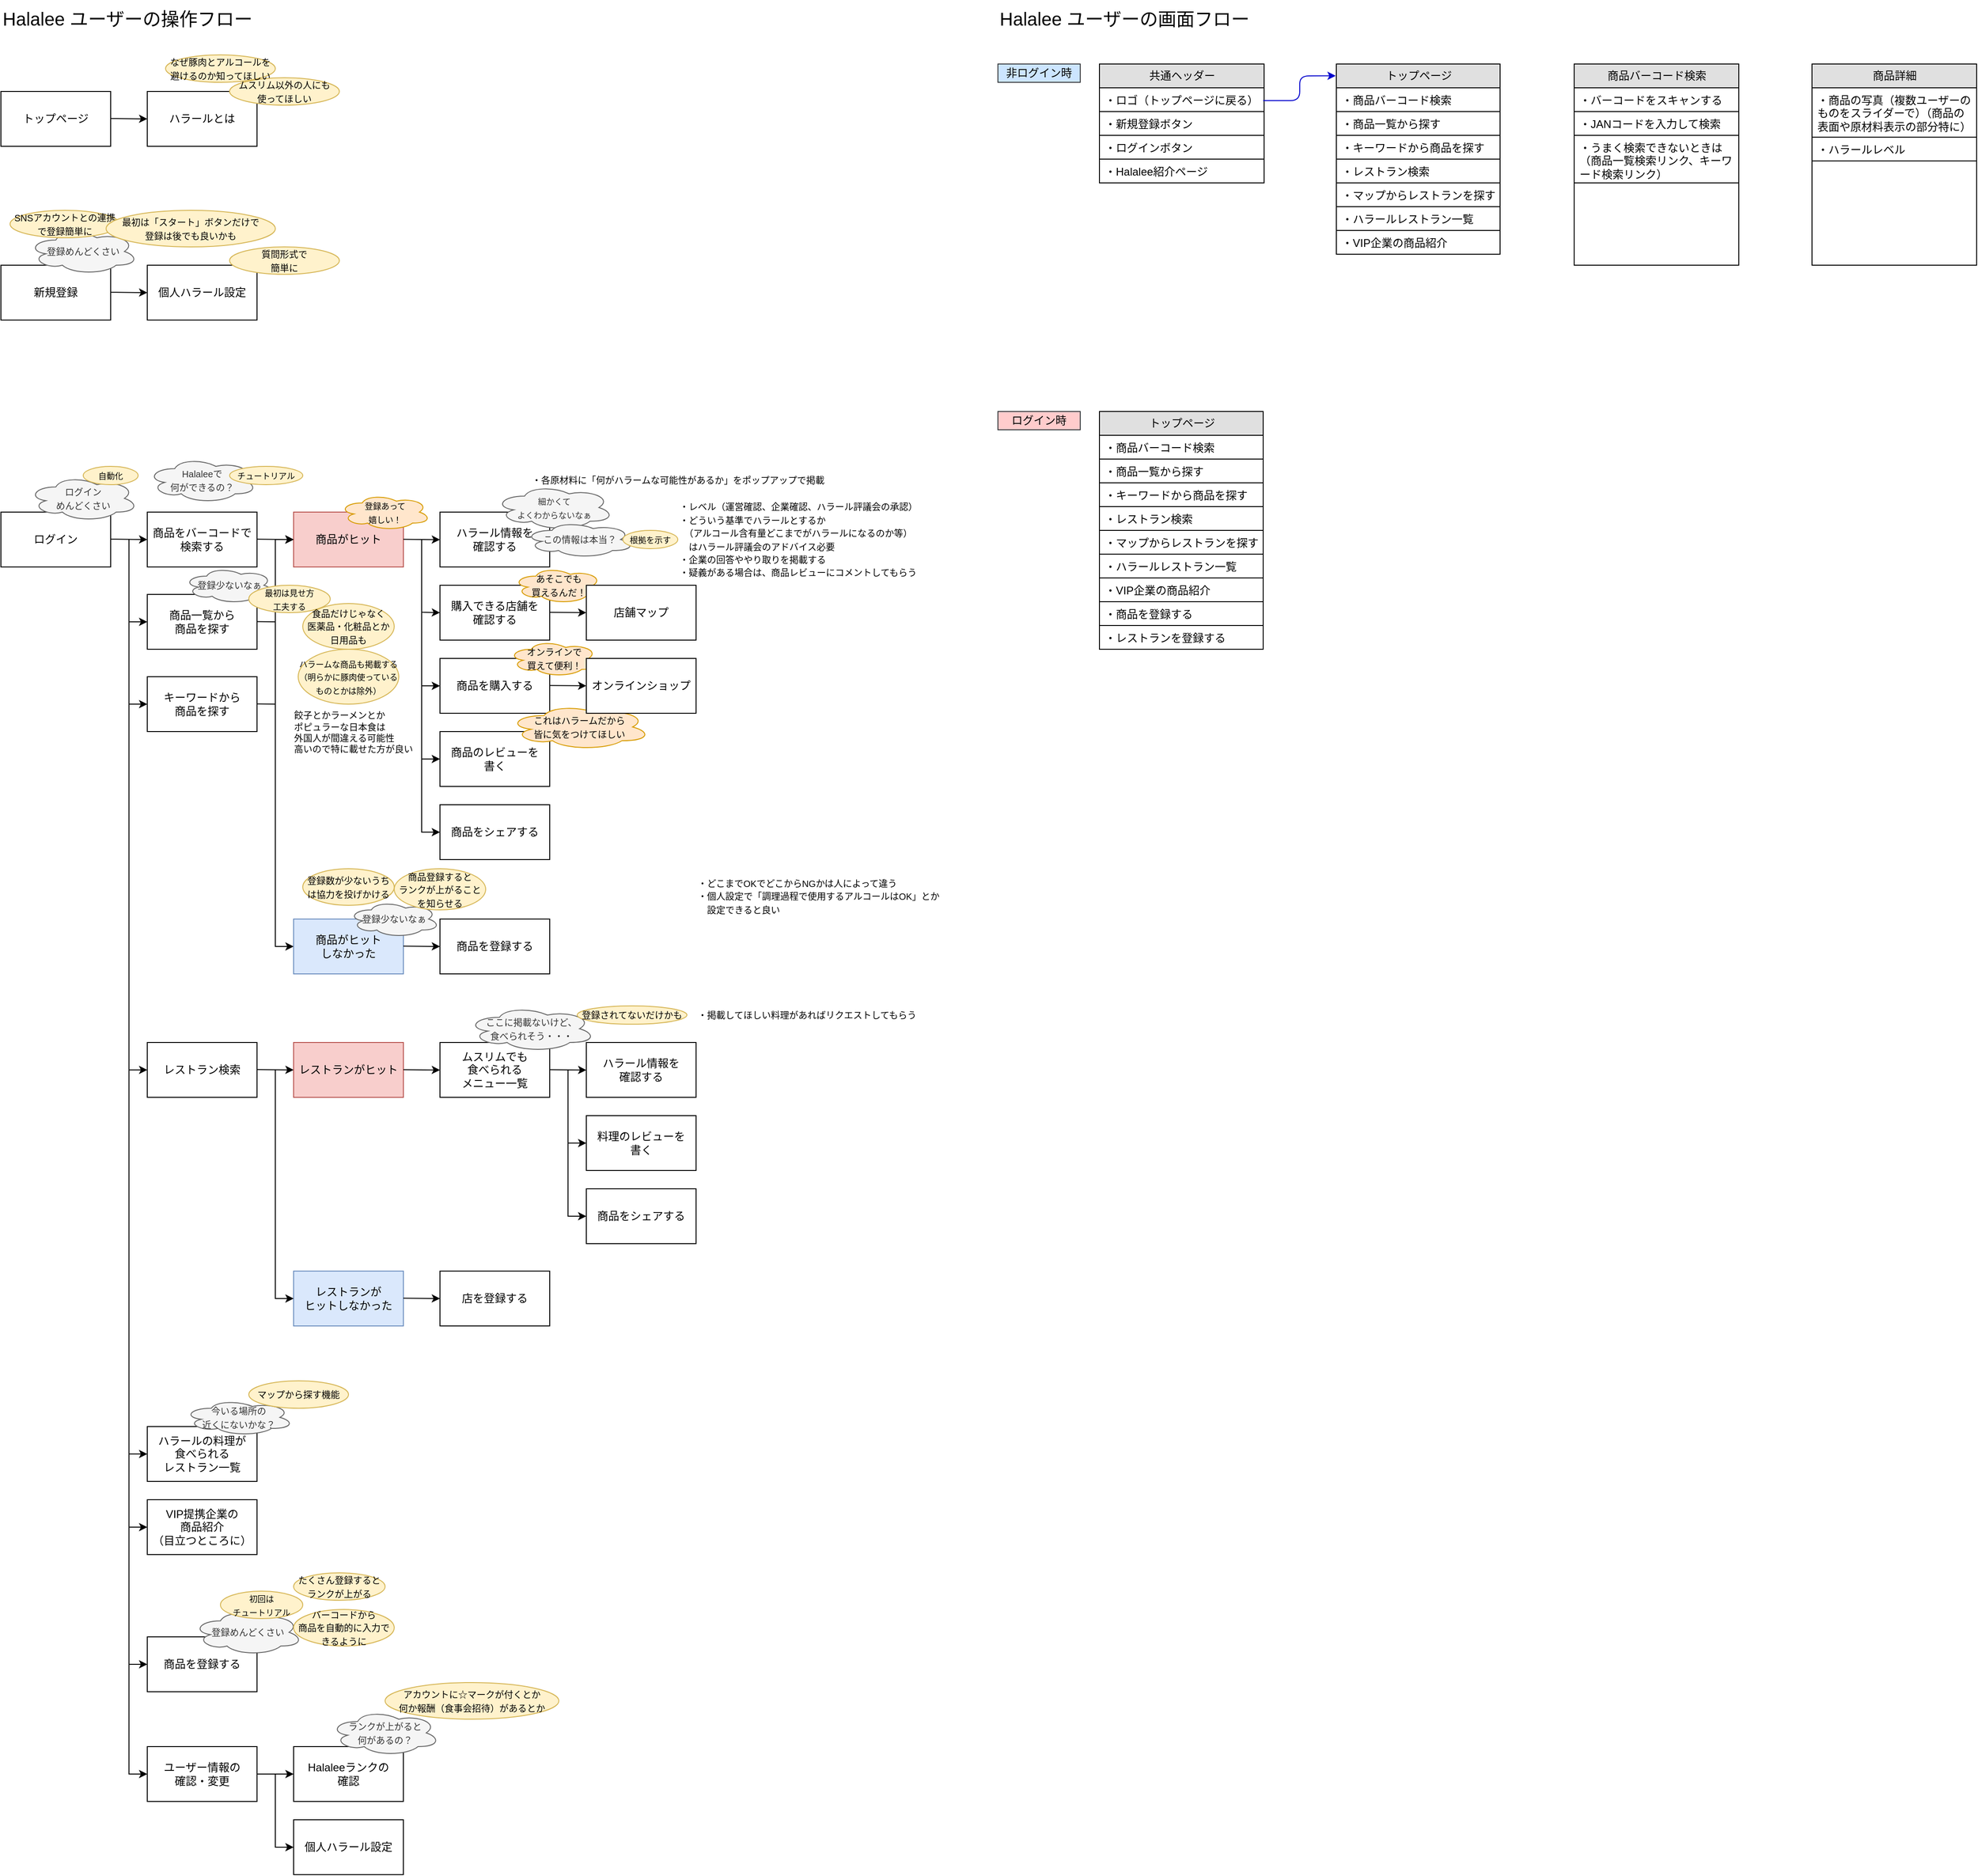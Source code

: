 <mxfile version="21.3.7" type="github">
  <diagram name="Page-1" id="b520641d-4fe3-3701-9064-5fc419738815">
    <mxGraphModel dx="1299" dy="1073" grid="1" gridSize="10" guides="1" tooltips="1" connect="1" arrows="1" fold="1" page="1" pageScale="1" pageWidth="1100" pageHeight="850" background="none" math="0" shadow="0">
      <root>
        <mxCell id="0" />
        <mxCell id="1" parent="0" />
        <mxCell id="21ea969265ad0168-6" value="共通ヘッダー" style="swimlane;html=1;fontStyle=0;childLayout=stackLayout;horizontal=1;startSize=26;fillColor=#e0e0e0;horizontalStack=0;resizeParent=1;resizeLast=0;collapsible=1;marginBottom=0;swimlaneFillColor=#ffffff;align=center;rounded=0;shadow=0;comic=0;labelBackgroundColor=none;strokeWidth=1;fontFamily=Verdana;fontSize=12" parent="1" vertex="1">
          <mxGeometry x="1221" y="100" width="180" height="130" as="geometry" />
        </mxCell>
        <mxCell id="21ea969265ad0168-7" value="・ロゴ（トップページに戻る）" style="text;html=1;strokeColor=default;fillColor=none;spacingLeft=4;spacingRight=4;whiteSpace=wrap;overflow=hidden;rotatable=0;points=[[0,0.5],[1,0.5]];portConstraint=eastwest;" parent="21ea969265ad0168-6" vertex="1">
          <mxGeometry y="26" width="180" height="26" as="geometry" />
        </mxCell>
        <mxCell id="21ea969265ad0168-8" value="・新規登録ボタン" style="text;html=1;strokeColor=default;fillColor=none;spacingLeft=4;spacingRight=4;whiteSpace=wrap;overflow=hidden;rotatable=0;points=[[0,0.5],[1,0.5]];portConstraint=eastwest;" parent="21ea969265ad0168-6" vertex="1">
          <mxGeometry y="52" width="180" height="26" as="geometry" />
        </mxCell>
        <mxCell id="21ea969265ad0168-9" value="・ログインボタン" style="text;html=1;strokeColor=default;fillColor=none;spacingLeft=4;spacingRight=4;whiteSpace=wrap;overflow=hidden;rotatable=0;points=[[0,0.5],[1,0.5]];portConstraint=eastwest;" parent="21ea969265ad0168-6" vertex="1">
          <mxGeometry y="78" width="180" height="26" as="geometry" />
        </mxCell>
        <mxCell id="Sq5QjKL8NN3xl3Emw0vE-142" value="・Halalee紹介ページ" style="text;html=1;strokeColor=default;fillColor=none;spacingLeft=4;spacingRight=4;whiteSpace=wrap;overflow=hidden;rotatable=0;points=[[0,0.5],[1,0.5]];portConstraint=eastwest;" parent="21ea969265ad0168-6" vertex="1">
          <mxGeometry y="104" width="180" height="26" as="geometry" />
        </mxCell>
        <mxCell id="Sq5QjKL8NN3xl3Emw0vE-1" value="トップページ" style="swimlane;html=1;fontStyle=0;childLayout=stackLayout;horizontal=1;startSize=26;fillColor=#e0e0e0;horizontalStack=0;resizeParent=1;resizeLast=0;collapsible=1;marginBottom=0;swimlaneFillColor=#ffffff;align=center;rounded=0;shadow=0;comic=0;labelBackgroundColor=none;strokeWidth=1;fontFamily=Verdana;fontSize=12;swimlaneLine=1;glass=0;" parent="1" vertex="1">
          <mxGeometry x="1480" y="100" width="179" height="208" as="geometry">
            <mxRectangle x="131" y="1840" width="110" height="30" as="alternateBounds" />
          </mxGeometry>
        </mxCell>
        <mxCell id="Sq5QjKL8NN3xl3Emw0vE-2" value="・商品バーコード検索" style="text;html=1;strokeColor=default;fillColor=none;spacingLeft=4;spacingRight=4;whiteSpace=wrap;overflow=hidden;rotatable=0;points=[[0,0.5],[1,0.5]];portConstraint=eastwest;shadow=0;rounded=0;glass=0;" parent="Sq5QjKL8NN3xl3Emw0vE-1" vertex="1">
          <mxGeometry y="26" width="179" height="26" as="geometry" />
        </mxCell>
        <mxCell id="Sq5QjKL8NN3xl3Emw0vE-3" value="・商品一覧から探す" style="text;html=1;strokeColor=default;fillColor=none;spacingLeft=4;spacingRight=4;whiteSpace=wrap;overflow=hidden;rotatable=0;points=[[0,0.5],[1,0.5]];portConstraint=eastwest;" parent="Sq5QjKL8NN3xl3Emw0vE-1" vertex="1">
          <mxGeometry y="52" width="179" height="26" as="geometry" />
        </mxCell>
        <mxCell id="Sq5QjKL8NN3xl3Emw0vE-4" value="&lt;font style=&quot;font-size: 12px;&quot;&gt;・キーワードから商品を探す&lt;/font&gt;" style="text;html=1;strokeColor=default;fillColor=none;spacingLeft=4;spacingRight=4;whiteSpace=wrap;overflow=hidden;rotatable=0;points=[[0,0.5],[1,0.5]];portConstraint=eastwest;" parent="Sq5QjKL8NN3xl3Emw0vE-1" vertex="1">
          <mxGeometry y="78" width="179" height="26" as="geometry" />
        </mxCell>
        <mxCell id="Sq5QjKL8NN3xl3Emw0vE-125" value="・レストラン検索" style="text;html=1;strokeColor=default;fillColor=none;spacingLeft=4;spacingRight=4;whiteSpace=wrap;overflow=hidden;rotatable=0;points=[[0,0.5],[1,0.5]];portConstraint=eastwest;" parent="Sq5QjKL8NN3xl3Emw0vE-1" vertex="1">
          <mxGeometry y="104" width="179" height="26" as="geometry" />
        </mxCell>
        <mxCell id="Sq5QjKL8NN3xl3Emw0vE-126" value="&lt;font style=&quot;font-size: 12px;&quot;&gt;・マップからレストランを探す&lt;/font&gt;" style="text;html=1;strokeColor=default;fillColor=none;spacingLeft=4;spacingRight=4;whiteSpace=wrap;overflow=hidden;rotatable=0;points=[[0,0.5],[1,0.5]];portConstraint=eastwest;" parent="Sq5QjKL8NN3xl3Emw0vE-1" vertex="1">
          <mxGeometry y="130" width="179" height="26" as="geometry" />
        </mxCell>
        <mxCell id="Sq5QjKL8NN3xl3Emw0vE-128" value="&lt;font style=&quot;font-size: 12px;&quot;&gt;・ハラールレストラン一覧&lt;/font&gt;" style="text;html=1;strokeColor=default;fillColor=none;spacingLeft=4;spacingRight=4;whiteSpace=wrap;overflow=hidden;rotatable=0;points=[[0,0.5],[1,0.5]];portConstraint=eastwest;" parent="Sq5QjKL8NN3xl3Emw0vE-1" vertex="1">
          <mxGeometry y="156" width="179" height="26" as="geometry" />
        </mxCell>
        <mxCell id="Sq5QjKL8NN3xl3Emw0vE-129" value="&lt;font style=&quot;font-size: 12px;&quot;&gt;・VIP企業の商品紹介&lt;/font&gt;" style="text;html=1;strokeColor=default;fillColor=none;spacingLeft=4;spacingRight=4;whiteSpace=wrap;overflow=hidden;rotatable=0;points=[[0,0.5],[1,0.5]];portConstraint=eastwest;" parent="Sq5QjKL8NN3xl3Emw0vE-1" vertex="1">
          <mxGeometry y="182" width="179" height="26" as="geometry" />
        </mxCell>
        <mxCell id="Sq5QjKL8NN3xl3Emw0vE-6" value="&lt;font style=&quot;font-size: 20px;&quot;&gt;Halalee ユーザーの操作フロー&lt;/font&gt;" style="text;html=1;align=left;verticalAlign=middle;resizable=0;points=[];autosize=1;strokeColor=none;fillColor=none;" parent="1" vertex="1">
          <mxGeometry x="20" y="30" width="300" height="40" as="geometry" />
        </mxCell>
        <mxCell id="Sq5QjKL8NN3xl3Emw0vE-7" value="新規登録" style="whiteSpace=wrap;html=1;" parent="1" vertex="1">
          <mxGeometry x="20" y="320" width="120" height="60" as="geometry" />
        </mxCell>
        <mxCell id="Sq5QjKL8NN3xl3Emw0vE-9" value="ログイン" style="whiteSpace=wrap;html=1;" parent="1" vertex="1">
          <mxGeometry x="20" y="590" width="120" height="60" as="geometry" />
        </mxCell>
        <mxCell id="Sq5QjKL8NN3xl3Emw0vE-13" value="" style="edgeStyle=none;orthogonalLoop=1;jettySize=auto;html=1;rounded=0;" parent="1" edge="1">
          <mxGeometry width="100" relative="1" as="geometry">
            <mxPoint x="140" y="619.62" as="sourcePoint" />
            <mxPoint x="180" y="620" as="targetPoint" />
            <Array as="points" />
          </mxGeometry>
        </mxCell>
        <mxCell id="Sq5QjKL8NN3xl3Emw0vE-14" value="商品をバーコードで検索する" style="whiteSpace=wrap;html=1;" parent="1" vertex="1">
          <mxGeometry x="180" y="590" width="120" height="60" as="geometry" />
        </mxCell>
        <mxCell id="Sq5QjKL8NN3xl3Emw0vE-15" value="" style="edgeStyle=none;orthogonalLoop=1;jettySize=auto;html=1;rounded=0;" parent="1" edge="1">
          <mxGeometry width="100" relative="1" as="geometry">
            <mxPoint x="300" y="619.62" as="sourcePoint" />
            <mxPoint x="340" y="620" as="targetPoint" />
            <Array as="points" />
          </mxGeometry>
        </mxCell>
        <mxCell id="Sq5QjKL8NN3xl3Emw0vE-16" value="&lt;font style=&quot;font-size: 12px;&quot;&gt;ハラール情報を&lt;br&gt;確認する&lt;/font&gt;" style="whiteSpace=wrap;html=1;" parent="1" vertex="1">
          <mxGeometry x="500" y="590" width="120" height="60" as="geometry" />
        </mxCell>
        <mxCell id="Sq5QjKL8NN3xl3Emw0vE-17" value="" style="edgeStyle=none;orthogonalLoop=1;jettySize=auto;html=1;rounded=0;" parent="1" edge="1">
          <mxGeometry width="100" relative="1" as="geometry">
            <mxPoint x="480" y="620" as="sourcePoint" />
            <mxPoint x="500" y="780" as="targetPoint" />
            <Array as="points">
              <mxPoint x="480" y="780" />
            </Array>
          </mxGeometry>
        </mxCell>
        <mxCell id="Sq5QjKL8NN3xl3Emw0vE-22" value="" style="edgeStyle=none;orthogonalLoop=1;jettySize=auto;html=1;rounded=0;entryX=0;entryY=0.5;entryDx=0;entryDy=0;" parent="1" target="Sq5QjKL8NN3xl3Emw0vE-23" edge="1">
          <mxGeometry width="100" relative="1" as="geometry">
            <mxPoint x="160" y="620" as="sourcePoint" />
            <mxPoint x="180" y="710" as="targetPoint" />
            <Array as="points">
              <mxPoint x="160" y="710" />
            </Array>
          </mxGeometry>
        </mxCell>
        <mxCell id="Sq5QjKL8NN3xl3Emw0vE-23" value="商品一覧から&lt;br&gt;商品を探す" style="whiteSpace=wrap;html=1;" parent="1" vertex="1">
          <mxGeometry x="180" y="680" width="120" height="60" as="geometry" />
        </mxCell>
        <mxCell id="Sq5QjKL8NN3xl3Emw0vE-24" value="商品を購入する" style="whiteSpace=wrap;html=1;" parent="1" vertex="1">
          <mxGeometry x="500" y="750" width="120" height="60" as="geometry" />
        </mxCell>
        <mxCell id="Sq5QjKL8NN3xl3Emw0vE-26" value="" style="edgeStyle=none;orthogonalLoop=1;jettySize=auto;html=1;rounded=0;entryX=0;entryY=0.5;entryDx=0;entryDy=0;" parent="1" target="Sq5QjKL8NN3xl3Emw0vE-27" edge="1">
          <mxGeometry width="100" relative="1" as="geometry">
            <mxPoint x="480" y="780" as="sourcePoint" />
            <mxPoint x="500" y="870" as="targetPoint" />
            <Array as="points">
              <mxPoint x="480" y="860" />
            </Array>
          </mxGeometry>
        </mxCell>
        <mxCell id="Sq5QjKL8NN3xl3Emw0vE-27" value="商品のレビューを&lt;br&gt;書く" style="whiteSpace=wrap;html=1;" parent="1" vertex="1">
          <mxGeometry x="500" y="830" width="120" height="60" as="geometry" />
        </mxCell>
        <mxCell id="Sq5QjKL8NN3xl3Emw0vE-28" value="" style="edgeStyle=none;orthogonalLoop=1;jettySize=auto;html=1;rounded=0;entryX=0;entryY=0.5;entryDx=0;entryDy=0;" parent="1" target="Sq5QjKL8NN3xl3Emw0vE-29" edge="1">
          <mxGeometry width="100" relative="1" as="geometry">
            <mxPoint x="160" y="700" as="sourcePoint" />
            <mxPoint x="180" y="800" as="targetPoint" />
            <Array as="points">
              <mxPoint x="160" y="1850" />
            </Array>
          </mxGeometry>
        </mxCell>
        <mxCell id="Sq5QjKL8NN3xl3Emw0vE-29" value="商品を登録する" style="whiteSpace=wrap;html=1;" parent="1" vertex="1">
          <mxGeometry x="180" y="1820" width="120" height="60" as="geometry" />
        </mxCell>
        <mxCell id="Sq5QjKL8NN3xl3Emw0vE-30" value="" style="edgeStyle=none;orthogonalLoop=1;jettySize=auto;html=1;rounded=0;entryX=0;entryY=0.5;entryDx=0;entryDy=0;" parent="1" edge="1">
          <mxGeometry width="100" relative="1" as="geometry">
            <mxPoint x="480" y="860" as="sourcePoint" />
            <mxPoint x="500" y="940" as="targetPoint" />
            <Array as="points">
              <mxPoint x="480" y="940" />
            </Array>
          </mxGeometry>
        </mxCell>
        <mxCell id="Sq5QjKL8NN3xl3Emw0vE-31" value="商品をシェアする" style="whiteSpace=wrap;html=1;" parent="1" vertex="1">
          <mxGeometry x="500" y="910" width="120" height="60" as="geometry" />
        </mxCell>
        <mxCell id="Sq5QjKL8NN3xl3Emw0vE-32" value="&lt;font style=&quot;font-size: 10px;&quot;&gt;登録めんどくさい&lt;/font&gt;" style="ellipse;shape=cloud;whiteSpace=wrap;html=1;fillColor=#f5f5f5;fontColor=#333333;strokeColor=#666666;" parent="1" vertex="1">
          <mxGeometry x="50" y="280" width="120" height="50" as="geometry" />
        </mxCell>
        <mxCell id="Sq5QjKL8NN3xl3Emw0vE-33" value="&lt;font style=&quot;font-size: 10px;&quot;&gt;Halaleeで&lt;br&gt;何ができるの？&lt;/font&gt;" style="ellipse;shape=cloud;whiteSpace=wrap;html=1;fillColor=#f5f5f5;fontColor=#333333;strokeColor=#666666;" parent="1" vertex="1">
          <mxGeometry x="180" y="530" width="120" height="50" as="geometry" />
        </mxCell>
        <mxCell id="Sq5QjKL8NN3xl3Emw0vE-34" value="&lt;font style=&quot;font-size: 9px;&quot;&gt;チュートリアル&lt;/font&gt;" style="ellipse;whiteSpace=wrap;html=1;fillColor=#fff2cc;strokeColor=#d6b656;" parent="1" vertex="1">
          <mxGeometry x="270" y="540" width="80" height="20" as="geometry" />
        </mxCell>
        <mxCell id="Sq5QjKL8NN3xl3Emw0vE-38" value="商品がヒット" style="whiteSpace=wrap;html=1;fillColor=#f8cecc;strokeColor=#b85450;" parent="1" vertex="1">
          <mxGeometry x="340" y="590" width="120" height="60" as="geometry" />
        </mxCell>
        <mxCell id="Sq5QjKL8NN3xl3Emw0vE-39" value="" style="edgeStyle=none;orthogonalLoop=1;jettySize=auto;html=1;rounded=0;" parent="1" edge="1">
          <mxGeometry width="100" relative="1" as="geometry">
            <mxPoint x="460" y="619.76" as="sourcePoint" />
            <mxPoint x="500" y="620.14" as="targetPoint" />
            <Array as="points" />
          </mxGeometry>
        </mxCell>
        <mxCell id="Sq5QjKL8NN3xl3Emw0vE-40" value="" style="edgeStyle=none;orthogonalLoop=1;jettySize=auto;html=1;rounded=0;entryX=0;entryY=0.5;entryDx=0;entryDy=0;" parent="1" target="Sq5QjKL8NN3xl3Emw0vE-41" edge="1">
          <mxGeometry width="100" relative="1" as="geometry">
            <mxPoint x="320" y="620" as="sourcePoint" />
            <mxPoint x="340" y="700" as="targetPoint" />
            <Array as="points">
              <mxPoint x="320" y="1065" />
            </Array>
          </mxGeometry>
        </mxCell>
        <mxCell id="Sq5QjKL8NN3xl3Emw0vE-41" value="商品がヒット&lt;br&gt;しなかった" style="whiteSpace=wrap;html=1;fillColor=#dae8fc;strokeColor=#6c8ebf;" parent="1" vertex="1">
          <mxGeometry x="340" y="1035" width="120" height="60" as="geometry" />
        </mxCell>
        <mxCell id="Sq5QjKL8NN3xl3Emw0vE-42" value="" style="edgeStyle=none;orthogonalLoop=1;jettySize=auto;html=1;rounded=0;" parent="1" edge="1">
          <mxGeometry width="100" relative="1" as="geometry">
            <mxPoint x="460" y="1064.62" as="sourcePoint" />
            <mxPoint x="500" y="1065" as="targetPoint" />
            <Array as="points" />
          </mxGeometry>
        </mxCell>
        <mxCell id="Sq5QjKL8NN3xl3Emw0vE-43" value="商品を登録する" style="whiteSpace=wrap;html=1;" parent="1" vertex="1">
          <mxGeometry x="500" y="1035" width="120" height="60" as="geometry" />
        </mxCell>
        <mxCell id="Sq5QjKL8NN3xl3Emw0vE-44" value="&lt;span style=&quot;font-size: 10px;&quot;&gt;登録少ないなぁ&lt;/span&gt;" style="ellipse;shape=cloud;whiteSpace=wrap;html=1;fillColor=#f5f5f5;fontColor=#333333;strokeColor=#666666;" parent="1" vertex="1">
          <mxGeometry x="400" y="1015" width="100" height="40" as="geometry" />
        </mxCell>
        <mxCell id="Sq5QjKL8NN3xl3Emw0vE-45" value="ユーザー情報の&lt;br&gt;確認・変更" style="whiteSpace=wrap;html=1;" parent="1" vertex="1">
          <mxGeometry x="180" y="1940" width="120" height="60" as="geometry" />
        </mxCell>
        <mxCell id="Sq5QjKL8NN3xl3Emw0vE-46" value="" style="edgeStyle=none;orthogonalLoop=1;jettySize=auto;html=1;rounded=0;entryX=0;entryY=0.5;entryDx=0;entryDy=0;" parent="1" target="Sq5QjKL8NN3xl3Emw0vE-45" edge="1">
          <mxGeometry width="100" relative="1" as="geometry">
            <mxPoint x="160" y="820" as="sourcePoint" />
            <mxPoint x="180" y="1210" as="targetPoint" />
            <Array as="points">
              <mxPoint x="160" y="1970" />
            </Array>
          </mxGeometry>
        </mxCell>
        <mxCell id="Sq5QjKL8NN3xl3Emw0vE-48" value="&lt;font style=&quot;font-size: 12px;&quot;&gt;購入できる店舗を&lt;br&gt;確認する&lt;/font&gt;" style="whiteSpace=wrap;html=1;" parent="1" vertex="1">
          <mxGeometry x="500" y="670" width="120" height="60" as="geometry" />
        </mxCell>
        <mxCell id="Sq5QjKL8NN3xl3Emw0vE-49" value="" style="edgeStyle=none;orthogonalLoop=1;jettySize=auto;html=1;rounded=0;entryX=0;entryY=0.5;entryDx=0;entryDy=0;" parent="1" target="Sq5QjKL8NN3xl3Emw0vE-48" edge="1">
          <mxGeometry width="100" relative="1" as="geometry">
            <mxPoint x="480" y="620" as="sourcePoint" />
            <mxPoint x="496" y="699.5" as="targetPoint" />
            <Array as="points">
              <mxPoint x="480" y="699.5" />
            </Array>
          </mxGeometry>
        </mxCell>
        <mxCell id="Sq5QjKL8NN3xl3Emw0vE-50" value="&lt;font style=&quot;font-size: 9px;&quot;&gt;登録あって&lt;br&gt;嬉しい！&lt;/font&gt;" style="ellipse;shape=cloud;whiteSpace=wrap;html=1;fillColor=#ffe6cc;strokeColor=#d79b00;" parent="1" vertex="1">
          <mxGeometry x="390" y="570" width="100" height="40" as="geometry" />
        </mxCell>
        <mxCell id="Sq5QjKL8NN3xl3Emw0vE-51" value="&lt;font size=&quot;1&quot;&gt;あそこでも&lt;br&gt;買えるんだ！&lt;/font&gt;" style="ellipse;shape=cloud;whiteSpace=wrap;html=1;fillColor=#ffe6cc;strokeColor=#d79b00;" parent="1" vertex="1">
          <mxGeometry x="580" y="650" width="100" height="40" as="geometry" />
        </mxCell>
        <mxCell id="Sq5QjKL8NN3xl3Emw0vE-52" value="&lt;font style=&quot;font-size: 9px;&quot;&gt;細かくて&lt;br style=&quot;font-size: 9px;&quot;&gt;よくわからないなぁ&lt;/font&gt;" style="ellipse;shape=cloud;whiteSpace=wrap;html=1;fillColor=#f5f5f5;fontColor=#333333;strokeColor=#666666;" parent="1" vertex="1">
          <mxGeometry x="560" y="560" width="130" height="50" as="geometry" />
        </mxCell>
        <mxCell id="Sq5QjKL8NN3xl3Emw0vE-53" value="&lt;span style=&quot;font-size: 10px;&quot;&gt;登録少ないなぁ&lt;/span&gt;" style="ellipse;shape=cloud;whiteSpace=wrap;html=1;fillColor=#f5f5f5;fontColor=#333333;strokeColor=#666666;" parent="1" vertex="1">
          <mxGeometry x="220" y="650" width="100" height="40" as="geometry" />
        </mxCell>
        <mxCell id="Sq5QjKL8NN3xl3Emw0vE-54" value="&lt;font style=&quot;font-size: 10px;&quot;&gt;オンラインで&lt;br&gt;買えて便利！&lt;/font&gt;" style="ellipse;shape=cloud;whiteSpace=wrap;html=1;fillColor=#ffe6cc;strokeColor=#d79b00;" parent="1" vertex="1">
          <mxGeometry x="575" y="730" width="100" height="40" as="geometry" />
        </mxCell>
        <mxCell id="Sq5QjKL8NN3xl3Emw0vE-55" value="&lt;span style=&quot;font-size: 10px;&quot;&gt;これはハラームだから&lt;br&gt;皆に気をつけてほしい&lt;/span&gt;" style="ellipse;shape=cloud;whiteSpace=wrap;html=1;fillColor=#ffe6cc;strokeColor=#d79b00;" parent="1" vertex="1">
          <mxGeometry x="575" y="800" width="155" height="50" as="geometry" />
        </mxCell>
        <mxCell id="Sq5QjKL8NN3xl3Emw0vE-56" value="店舗マップ" style="whiteSpace=wrap;html=1;" parent="1" vertex="1">
          <mxGeometry x="660" y="670" width="120" height="60" as="geometry" />
        </mxCell>
        <mxCell id="Sq5QjKL8NN3xl3Emw0vE-57" value="" style="edgeStyle=none;orthogonalLoop=1;jettySize=auto;html=1;rounded=0;" parent="1" edge="1">
          <mxGeometry width="100" relative="1" as="geometry">
            <mxPoint x="620" y="699.58" as="sourcePoint" />
            <mxPoint x="660" y="699.96" as="targetPoint" />
            <Array as="points" />
          </mxGeometry>
        </mxCell>
        <mxCell id="Sq5QjKL8NN3xl3Emw0vE-58" value="オンラインショップ" style="whiteSpace=wrap;html=1;" parent="1" vertex="1">
          <mxGeometry x="660" y="750" width="120" height="60" as="geometry" />
        </mxCell>
        <mxCell id="Sq5QjKL8NN3xl3Emw0vE-59" value="" style="edgeStyle=none;orthogonalLoop=1;jettySize=auto;html=1;rounded=0;" parent="1" edge="1">
          <mxGeometry width="100" relative="1" as="geometry">
            <mxPoint x="620" y="779.58" as="sourcePoint" />
            <mxPoint x="660" y="779.96" as="targetPoint" />
            <Array as="points" />
          </mxGeometry>
        </mxCell>
        <mxCell id="Sq5QjKL8NN3xl3Emw0vE-60" value="Halaleeランクの&lt;br&gt;確認" style="whiteSpace=wrap;html=1;" parent="1" vertex="1">
          <mxGeometry x="340" y="1940" width="120" height="60" as="geometry" />
        </mxCell>
        <mxCell id="Sq5QjKL8NN3xl3Emw0vE-61" value="" style="edgeStyle=none;orthogonalLoop=1;jettySize=auto;html=1;rounded=0;" parent="1" edge="1">
          <mxGeometry width="100" relative="1" as="geometry">
            <mxPoint x="300" y="1970" as="sourcePoint" />
            <mxPoint x="340" y="1970" as="targetPoint" />
            <Array as="points" />
          </mxGeometry>
        </mxCell>
        <mxCell id="Sq5QjKL8NN3xl3Emw0vE-62" value="&lt;font size=&quot;1&quot;&gt;この情報は本当？&lt;/font&gt;" style="ellipse;shape=cloud;whiteSpace=wrap;html=1;fillColor=#f5f5f5;fontColor=#333333;strokeColor=#666666;" parent="1" vertex="1">
          <mxGeometry x="592.5" y="600" width="120" height="40" as="geometry" />
        </mxCell>
        <mxCell id="Sq5QjKL8NN3xl3Emw0vE-63" value="&lt;font style=&quot;font-size: 9px;&quot;&gt;根拠を示す&lt;/font&gt;" style="ellipse;whiteSpace=wrap;html=1;fillColor=#fff2cc;strokeColor=#d6b656;" parent="1" vertex="1">
          <mxGeometry x="700" y="610" width="60" height="20" as="geometry" />
        </mxCell>
        <mxCell id="Sq5QjKL8NN3xl3Emw0vE-65" value="&lt;font style=&quot;font-size: 10px;&quot;&gt;・レベル（運営確認、企業確認、ハラール評議会の承認）&lt;br&gt;・どういう基準でハラールとするか&lt;br&gt;　（アルコール含有量どこまでがハラールになるのか等）&lt;br&gt;　はハラール評議会のアドバイス必要&lt;br&gt;・企業の回答ややり取りを掲載する&lt;br&gt;・疑義がある場合は、商品レビューにコメントしてもらう&lt;/font&gt;" style="text;html=1;align=left;verticalAlign=middle;resizable=0;points=[];autosize=1;strokeColor=none;fillColor=none;" parent="1" vertex="1">
          <mxGeometry x="760" y="570" width="280" height="100" as="geometry" />
        </mxCell>
        <mxCell id="Sq5QjKL8NN3xl3Emw0vE-67" value="&lt;font size=&quot;1&quot;&gt;SNSアカウントとの連携で登録簡単に&lt;/font&gt;" style="ellipse;whiteSpace=wrap;html=1;fillColor=#fff2cc;strokeColor=#d6b656;" parent="1" vertex="1">
          <mxGeometry x="30" y="260" width="120" height="30" as="geometry" />
        </mxCell>
        <mxCell id="Sq5QjKL8NN3xl3Emw0vE-68" value="&lt;font style=&quot;font-size: 10px;&quot;&gt;登録めんどくさい&lt;/font&gt;" style="ellipse;shape=cloud;whiteSpace=wrap;html=1;fillColor=#f5f5f5;fontColor=#333333;strokeColor=#666666;" parent="1" vertex="1">
          <mxGeometry x="230" y="1790" width="120" height="50" as="geometry" />
        </mxCell>
        <mxCell id="Sq5QjKL8NN3xl3Emw0vE-69" value="&lt;font style=&quot;font-size: 9px;&quot;&gt;初回は&lt;br&gt;チュートリアル&lt;/font&gt;" style="ellipse;whiteSpace=wrap;html=1;fillColor=#fff2cc;strokeColor=#d6b656;" parent="1" vertex="1">
          <mxGeometry x="260" y="1770" width="90" height="30" as="geometry" />
        </mxCell>
        <mxCell id="Sq5QjKL8NN3xl3Emw0vE-70" value="&lt;font style=&quot;font-size: 10px;&quot;&gt;バーコードから&lt;br&gt;商品を自動的に入力できるように&lt;/font&gt;" style="ellipse;whiteSpace=wrap;html=1;fillColor=#fff2cc;strokeColor=#d6b656;" parent="1" vertex="1">
          <mxGeometry x="340" y="1790" width="110" height="40" as="geometry" />
        </mxCell>
        <mxCell id="Sq5QjKL8NN3xl3Emw0vE-71" value="&lt;font size=&quot;1&quot;&gt;たくさん登録するとランクが上がる&lt;/font&gt;" style="ellipse;whiteSpace=wrap;html=1;fillColor=#fff2cc;strokeColor=#d6b656;" parent="1" vertex="1">
          <mxGeometry x="340" y="1750" width="100" height="30" as="geometry" />
        </mxCell>
        <mxCell id="Sq5QjKL8NN3xl3Emw0vE-72" value="&lt;font style=&quot;font-size: 10px;&quot;&gt;ランクが上がると&lt;br&gt;何があるの？&lt;br&gt;&lt;/font&gt;" style="ellipse;shape=cloud;whiteSpace=wrap;html=1;fillColor=#f5f5f5;fontColor=#333333;strokeColor=#666666;" parent="1" vertex="1">
          <mxGeometry x="380" y="1900" width="120" height="50" as="geometry" />
        </mxCell>
        <mxCell id="Sq5QjKL8NN3xl3Emw0vE-73" value="&lt;font size=&quot;1&quot;&gt;アカウントに☆マークが付くとか&lt;br&gt;何か報酬（食事会招待）があるとか&lt;br&gt;&lt;/font&gt;" style="ellipse;whiteSpace=wrap;html=1;fillColor=#fff2cc;strokeColor=#d6b656;" parent="1" vertex="1">
          <mxGeometry x="440" y="1870" width="190" height="40" as="geometry" />
        </mxCell>
        <mxCell id="Sq5QjKL8NN3xl3Emw0vE-74" value="&lt;font style=&quot;font-size: 10px;&quot;&gt;ログイン&lt;br&gt;めんどくさい&lt;/font&gt;" style="ellipse;shape=cloud;whiteSpace=wrap;html=1;fillColor=#f5f5f5;fontColor=#333333;strokeColor=#666666;" parent="1" vertex="1">
          <mxGeometry x="50" y="550" width="120" height="50" as="geometry" />
        </mxCell>
        <mxCell id="Sq5QjKL8NN3xl3Emw0vE-75" value="&lt;font style=&quot;font-size: 9px;&quot;&gt;自動化&lt;/font&gt;" style="ellipse;whiteSpace=wrap;html=1;fillColor=#fff2cc;strokeColor=#d6b656;" parent="1" vertex="1">
          <mxGeometry x="110" y="540" width="60" height="20" as="geometry" />
        </mxCell>
        <mxCell id="Sq5QjKL8NN3xl3Emw0vE-76" value="レストラン検索" style="whiteSpace=wrap;html=1;" parent="1" vertex="1">
          <mxGeometry x="180" y="1170" width="120" height="60" as="geometry" />
        </mxCell>
        <mxCell id="Sq5QjKL8NN3xl3Emw0vE-77" value="" style="edgeStyle=none;orthogonalLoop=1;jettySize=auto;html=1;rounded=0;entryX=0;entryY=0.5;entryDx=0;entryDy=0;" parent="1" target="Sq5QjKL8NN3xl3Emw0vE-76" edge="1">
          <mxGeometry width="100" relative="1" as="geometry">
            <mxPoint x="160" y="1070" as="sourcePoint" />
            <mxPoint x="180" y="1150" as="targetPoint" />
            <Array as="points">
              <mxPoint x="160" y="1200" />
            </Array>
          </mxGeometry>
        </mxCell>
        <mxCell id="Sq5QjKL8NN3xl3Emw0vE-78" value="キーワードから&lt;br&gt;商品を探す" style="whiteSpace=wrap;html=1;" parent="1" vertex="1">
          <mxGeometry x="180" y="770" width="120" height="60" as="geometry" />
        </mxCell>
        <mxCell id="Sq5QjKL8NN3xl3Emw0vE-79" value="" style="edgeStyle=none;orthogonalLoop=1;jettySize=auto;html=1;rounded=0;entryX=0;entryY=0.5;entryDx=0;entryDy=0;" parent="1" edge="1">
          <mxGeometry width="100" relative="1" as="geometry">
            <mxPoint x="160" y="710" as="sourcePoint" />
            <mxPoint x="180" y="800" as="targetPoint" />
            <Array as="points">
              <mxPoint x="160" y="800" />
            </Array>
          </mxGeometry>
        </mxCell>
        <mxCell id="Sq5QjKL8NN3xl3Emw0vE-81" value="" style="edgeStyle=none;orthogonalLoop=1;jettySize=auto;html=1;rounded=0;entryX=0;entryY=0.5;entryDx=0;entryDy=0;" parent="1" target="Sq5QjKL8NN3xl3Emw0vE-38" edge="1">
          <mxGeometry width="100" relative="1" as="geometry">
            <mxPoint x="300" y="709.78" as="sourcePoint" />
            <mxPoint x="340" y="710.16" as="targetPoint" />
            <Array as="points">
              <mxPoint x="320" y="710" />
              <mxPoint x="320" y="620" />
            </Array>
          </mxGeometry>
        </mxCell>
        <mxCell id="Sq5QjKL8NN3xl3Emw0vE-82" value="" style="edgeStyle=none;orthogonalLoop=1;jettySize=auto;html=1;rounded=0;entryX=0;entryY=0.5;entryDx=0;entryDy=0;" parent="1" target="Sq5QjKL8NN3xl3Emw0vE-38" edge="1">
          <mxGeometry width="100" relative="1" as="geometry">
            <mxPoint x="300" y="799.78" as="sourcePoint" />
            <mxPoint x="340" y="710" as="targetPoint" />
            <Array as="points">
              <mxPoint x="320" y="800" />
              <mxPoint x="320" y="620" />
            </Array>
          </mxGeometry>
        </mxCell>
        <mxCell id="Sq5QjKL8NN3xl3Emw0vE-83" value="&lt;font style=&quot;font-size: 9px;&quot;&gt;最初は見せ方&lt;br&gt;工夫する&lt;/font&gt;" style="ellipse;whiteSpace=wrap;html=1;fillColor=#fff2cc;strokeColor=#d6b656;" parent="1" vertex="1">
          <mxGeometry x="291" y="670" width="89" height="30" as="geometry" />
        </mxCell>
        <mxCell id="Sq5QjKL8NN3xl3Emw0vE-84" value="&lt;font size=&quot;1&quot;&gt;商品登録すると&lt;br&gt;ランクが上がることを知らせる&lt;/font&gt;" style="ellipse;whiteSpace=wrap;html=1;fillColor=#fff2cc;strokeColor=#d6b656;" parent="1" vertex="1">
          <mxGeometry x="450" y="980" width="100" height="45" as="geometry" />
        </mxCell>
        <mxCell id="Sq5QjKL8NN3xl3Emw0vE-85" value="&lt;font size=&quot;1&quot;&gt;登録数が少ないうちは協力を投げかける&lt;/font&gt;" style="ellipse;whiteSpace=wrap;html=1;fillColor=#fff2cc;strokeColor=#d6b656;" parent="1" vertex="1">
          <mxGeometry x="350" y="980" width="100" height="40" as="geometry" />
        </mxCell>
        <mxCell id="Sq5QjKL8NN3xl3Emw0vE-86" value="&lt;font style=&quot;font-size: 10px;&quot;&gt;食品だけじゃなく&lt;br&gt;医薬品・化粧品とか&lt;br&gt;日用品も&lt;/font&gt;" style="ellipse;whiteSpace=wrap;html=1;fillColor=#fff2cc;strokeColor=#d6b656;" parent="1" vertex="1">
          <mxGeometry x="350" y="690" width="100" height="50" as="geometry" />
        </mxCell>
        <mxCell id="Sq5QjKL8NN3xl3Emw0vE-87" value="ハラールの料理が&lt;br&gt;食べられる&lt;br&gt;レストラン一覧" style="whiteSpace=wrap;html=1;" parent="1" vertex="1">
          <mxGeometry x="180" y="1590" width="120" height="60" as="geometry" />
        </mxCell>
        <mxCell id="Sq5QjKL8NN3xl3Emw0vE-88" value="" style="edgeStyle=none;orthogonalLoop=1;jettySize=auto;html=1;rounded=0;" parent="1" edge="1">
          <mxGeometry width="100" relative="1" as="geometry">
            <mxPoint x="160" y="1540" as="sourcePoint" />
            <mxPoint x="180" y="1620" as="targetPoint" />
            <Array as="points">
              <mxPoint x="160" y="1620" />
            </Array>
          </mxGeometry>
        </mxCell>
        <mxCell id="Sq5QjKL8NN3xl3Emw0vE-89" value="VIP提携企業の&lt;br&gt;商品紹介&lt;br&gt;（目立つところに）" style="whiteSpace=wrap;html=1;" parent="1" vertex="1">
          <mxGeometry x="180" y="1670" width="120" height="60" as="geometry" />
        </mxCell>
        <mxCell id="Sq5QjKL8NN3xl3Emw0vE-90" value="" style="edgeStyle=none;orthogonalLoop=1;jettySize=auto;html=1;rounded=0;entryX=0;entryY=0.5;entryDx=0;entryDy=0;" parent="1" target="Sq5QjKL8NN3xl3Emw0vE-89" edge="1">
          <mxGeometry width="100" relative="1" as="geometry">
            <mxPoint x="160" y="1210" as="sourcePoint" />
            <mxPoint x="180" y="1330" as="targetPoint" />
            <Array as="points">
              <mxPoint x="160" y="1700" />
            </Array>
          </mxGeometry>
        </mxCell>
        <mxCell id="Sq5QjKL8NN3xl3Emw0vE-91" value="&lt;span style=&quot;font-size: 10px;&quot;&gt;今いる場所の&lt;br&gt;近くにないかな？&lt;br&gt;&lt;/span&gt;" style="ellipse;shape=cloud;whiteSpace=wrap;html=1;fillColor=#f5f5f5;fontColor=#333333;strokeColor=#666666;" parent="1" vertex="1">
          <mxGeometry x="220" y="1560" width="120" height="40" as="geometry" />
        </mxCell>
        <mxCell id="Sq5QjKL8NN3xl3Emw0vE-92" value="&lt;font size=&quot;1&quot;&gt;マップから探す機能&lt;/font&gt;" style="ellipse;whiteSpace=wrap;html=1;fillColor=#fff2cc;strokeColor=#d6b656;" parent="1" vertex="1">
          <mxGeometry x="291" y="1540" width="109" height="30" as="geometry" />
        </mxCell>
        <mxCell id="Sq5QjKL8NN3xl3Emw0vE-93" value="" style="edgeStyle=none;orthogonalLoop=1;jettySize=auto;html=1;rounded=0;" parent="1" edge="1">
          <mxGeometry width="100" relative="1" as="geometry">
            <mxPoint x="300" y="1199.62" as="sourcePoint" />
            <mxPoint x="340" y="1200" as="targetPoint" />
            <Array as="points" />
          </mxGeometry>
        </mxCell>
        <mxCell id="Sq5QjKL8NN3xl3Emw0vE-94" value="レストランがヒット" style="whiteSpace=wrap;html=1;fillColor=#f8cecc;strokeColor=#b85450;" parent="1" vertex="1">
          <mxGeometry x="340" y="1170" width="120" height="60" as="geometry" />
        </mxCell>
        <mxCell id="Sq5QjKL8NN3xl3Emw0vE-95" value="ムスリムでも&lt;br&gt;食べられる&lt;br&gt;メニュー一覧" style="whiteSpace=wrap;html=1;" parent="1" vertex="1">
          <mxGeometry x="500" y="1170" width="120" height="60" as="geometry" />
        </mxCell>
        <mxCell id="Sq5QjKL8NN3xl3Emw0vE-96" value="" style="edgeStyle=none;orthogonalLoop=1;jettySize=auto;html=1;rounded=0;" parent="1" edge="1">
          <mxGeometry width="100" relative="1" as="geometry">
            <mxPoint x="460" y="1199.76" as="sourcePoint" />
            <mxPoint x="500" y="1200.14" as="targetPoint" />
            <Array as="points" />
          </mxGeometry>
        </mxCell>
        <mxCell id="Sq5QjKL8NN3xl3Emw0vE-99" value="&lt;font style=&quot;font-size: 10px;&quot;&gt;・各原材料に「何がハラームな可能性があるか」をポップアップで掲載&lt;/font&gt;" style="text;html=1;align=center;verticalAlign=middle;resizable=0;points=[];autosize=1;strokeColor=none;fillColor=none;" parent="1" vertex="1">
          <mxGeometry x="590" y="540" width="340" height="30" as="geometry" />
        </mxCell>
        <mxCell id="Sq5QjKL8NN3xl3Emw0vE-100" value="&lt;font style=&quot;font-size: 10px;&quot;&gt;・どこまでOKでどこからNGかは人によって違う&lt;br&gt;・個人設定で「調理過程で使用するアルコールはOK」とか&lt;br&gt;　設定できると良い&lt;/font&gt;" style="text;html=1;align=left;verticalAlign=middle;resizable=0;points=[];autosize=1;strokeColor=none;fillColor=none;" parent="1" vertex="1">
          <mxGeometry x="780" y="980" width="290" height="60" as="geometry" />
        </mxCell>
        <mxCell id="Sq5QjKL8NN3xl3Emw0vE-101" value="&lt;font style=&quot;font-size: 12px;&quot;&gt;ハラール情報を&lt;br&gt;確認する&lt;/font&gt;" style="whiteSpace=wrap;html=1;" parent="1" vertex="1">
          <mxGeometry x="660" y="1170" width="120" height="60" as="geometry" />
        </mxCell>
        <mxCell id="Sq5QjKL8NN3xl3Emw0vE-104" value="" style="edgeStyle=none;orthogonalLoop=1;jettySize=auto;html=1;rounded=0;entryX=0;entryY=0.5;entryDx=0;entryDy=0;" parent="1" target="Sq5QjKL8NN3xl3Emw0vE-105" edge="1">
          <mxGeometry width="100" relative="1" as="geometry">
            <mxPoint x="640" y="1200" as="sourcePoint" />
            <mxPoint x="660" y="1290" as="targetPoint" />
            <Array as="points">
              <mxPoint x="640" y="1280" />
            </Array>
          </mxGeometry>
        </mxCell>
        <mxCell id="Sq5QjKL8NN3xl3Emw0vE-105" value="料理のレビューを&lt;br&gt;書く" style="whiteSpace=wrap;html=1;" parent="1" vertex="1">
          <mxGeometry x="660" y="1250" width="120" height="60" as="geometry" />
        </mxCell>
        <mxCell id="Sq5QjKL8NN3xl3Emw0vE-106" value="" style="edgeStyle=none;orthogonalLoop=1;jettySize=auto;html=1;rounded=0;entryX=0;entryY=0.5;entryDx=0;entryDy=0;" parent="1" edge="1">
          <mxGeometry width="100" relative="1" as="geometry">
            <mxPoint x="640" y="1280" as="sourcePoint" />
            <mxPoint x="660" y="1360" as="targetPoint" />
            <Array as="points">
              <mxPoint x="640" y="1360" />
            </Array>
          </mxGeometry>
        </mxCell>
        <mxCell id="Sq5QjKL8NN3xl3Emw0vE-107" value="商品をシェアする" style="whiteSpace=wrap;html=1;" parent="1" vertex="1">
          <mxGeometry x="660" y="1330" width="120" height="60" as="geometry" />
        </mxCell>
        <mxCell id="Sq5QjKL8NN3xl3Emw0vE-108" value="" style="edgeStyle=none;orthogonalLoop=1;jettySize=auto;html=1;rounded=0;" parent="1" edge="1">
          <mxGeometry width="100" relative="1" as="geometry">
            <mxPoint x="620" y="1199.76" as="sourcePoint" />
            <mxPoint x="660" y="1200.14" as="targetPoint" />
            <Array as="points" />
          </mxGeometry>
        </mxCell>
        <mxCell id="Sq5QjKL8NN3xl3Emw0vE-111" value="&lt;span style=&quot;font-size: 10px;&quot;&gt;ここに掲載ないけど、&lt;br&gt;食べられそう・・・&lt;/span&gt;" style="ellipse;shape=cloud;whiteSpace=wrap;html=1;fillColor=#f5f5f5;fontColor=#333333;strokeColor=#666666;" parent="1" vertex="1">
          <mxGeometry x="530" y="1130" width="140" height="50" as="geometry" />
        </mxCell>
        <mxCell id="Sq5QjKL8NN3xl3Emw0vE-112" value="&lt;font size=&quot;1&quot;&gt;登録されてないだけかも&lt;/font&gt;" style="ellipse;whiteSpace=wrap;html=1;fillColor=#fff2cc;strokeColor=#d6b656;" parent="1" vertex="1">
          <mxGeometry x="650" y="1130" width="120" height="20" as="geometry" />
        </mxCell>
        <mxCell id="Sq5QjKL8NN3xl3Emw0vE-113" value="&lt;font style=&quot;font-size: 10px;&quot;&gt;・掲載してほしい料理があればリクエストしてもらう&lt;/font&gt;" style="text;html=1;align=left;verticalAlign=middle;resizable=0;points=[];autosize=1;strokeColor=none;fillColor=none;" parent="1" vertex="1">
          <mxGeometry x="780" y="1125" width="260" height="30" as="geometry" />
        </mxCell>
        <mxCell id="Sq5QjKL8NN3xl3Emw0vE-115" value="&lt;font style=&quot;font-size: 9px;&quot;&gt;&lt;br&gt;&lt;/font&gt;" style="text;html=1;align=left;verticalAlign=middle;resizable=0;points=[];autosize=1;strokeColor=none;fillColor=none;" parent="1" vertex="1">
          <mxGeometry x="330" y="755" width="20" height="30" as="geometry" />
        </mxCell>
        <mxCell id="Sq5QjKL8NN3xl3Emw0vE-116" value="&lt;font style=&quot;font-size: 9px;&quot;&gt;ハラームな商品も掲載する&lt;span style=&quot;text-align: left; font-size: 9px;&quot;&gt;（明らかに豚肉使っている&lt;/span&gt;&lt;span style=&quot;text-align: left; font-size: 9px;&quot;&gt;ものとかは除外）&lt;/span&gt;&lt;/font&gt;" style="ellipse;whiteSpace=wrap;html=1;fillColor=#fff2cc;strokeColor=#d6b656;" parent="1" vertex="1">
          <mxGeometry x="345" y="740" width="110" height="60" as="geometry" />
        </mxCell>
        <mxCell id="Sq5QjKL8NN3xl3Emw0vE-117" value="レストランが&lt;br&gt;ヒットしなかった" style="whiteSpace=wrap;html=1;fillColor=#dae8fc;strokeColor=#6c8ebf;" parent="1" vertex="1">
          <mxGeometry x="340" y="1420" width="120" height="60" as="geometry" />
        </mxCell>
        <mxCell id="Sq5QjKL8NN3xl3Emw0vE-118" value="" style="edgeStyle=none;orthogonalLoop=1;jettySize=auto;html=1;rounded=0;entryX=0;entryY=0.5;entryDx=0;entryDy=0;" parent="1" target="Sq5QjKL8NN3xl3Emw0vE-117" edge="1">
          <mxGeometry width="100" relative="1" as="geometry">
            <mxPoint x="320" y="1200" as="sourcePoint" />
            <mxPoint x="340" y="1280" as="targetPoint" />
            <Array as="points">
              <mxPoint x="320" y="1450" />
            </Array>
          </mxGeometry>
        </mxCell>
        <mxCell id="Sq5QjKL8NN3xl3Emw0vE-119" value="" style="edgeStyle=none;orthogonalLoop=1;jettySize=auto;html=1;rounded=0;" parent="1" edge="1">
          <mxGeometry width="100" relative="1" as="geometry">
            <mxPoint x="460" y="1449.62" as="sourcePoint" />
            <mxPoint x="500" y="1450" as="targetPoint" />
            <Array as="points" />
          </mxGeometry>
        </mxCell>
        <mxCell id="Sq5QjKL8NN3xl3Emw0vE-120" value="店を登録する" style="whiteSpace=wrap;html=1;" parent="1" vertex="1">
          <mxGeometry x="500" y="1420" width="120" height="60" as="geometry" />
        </mxCell>
        <mxCell id="Sq5QjKL8NN3xl3Emw0vE-121" value="&lt;font size=&quot;1&quot;&gt;最初は「スタート」ボタンだけで&lt;br&gt;登録は後でも良いかも&lt;br&gt;&lt;/font&gt;" style="ellipse;whiteSpace=wrap;html=1;fillColor=#fff2cc;strokeColor=#d6b656;" parent="1" vertex="1">
          <mxGeometry x="135" y="260" width="185" height="40" as="geometry" />
        </mxCell>
        <mxCell id="Sq5QjKL8NN3xl3Emw0vE-122" value="&lt;font style=&quot;font-size: 20px;&quot;&gt;Halalee ユーザーの画面フロー&lt;/font&gt;" style="text;html=1;align=left;verticalAlign=middle;resizable=0;points=[];autosize=1;strokeColor=none;fillColor=none;" parent="1" vertex="1">
          <mxGeometry x="1110" y="30" width="300" height="40" as="geometry" />
        </mxCell>
        <mxCell id="Sq5QjKL8NN3xl3Emw0vE-123" value="非ログイン時" style="whiteSpace=wrap;html=1;fillColor=#cce5ff;strokeColor=#36393d;" parent="1" vertex="1">
          <mxGeometry x="1110" y="100" width="90" height="20" as="geometry" />
        </mxCell>
        <mxCell id="Sq5QjKL8NN3xl3Emw0vE-124" value="ログイン時" style="whiteSpace=wrap;html=1;fillColor=#ffcccc;strokeColor=#36393d;" parent="1" vertex="1">
          <mxGeometry x="1110" y="480" width="90" height="20" as="geometry" />
        </mxCell>
        <mxCell id="Sq5QjKL8NN3xl3Emw0vE-132" value="トップページ" style="swimlane;html=1;fontStyle=0;childLayout=stackLayout;horizontal=1;startSize=26;fillColor=#e0e0e0;horizontalStack=0;resizeParent=1;resizeLast=0;collapsible=1;marginBottom=0;swimlaneFillColor=#ffffff;align=center;rounded=0;shadow=0;comic=0;labelBackgroundColor=none;strokeWidth=1;fontFamily=Verdana;fontSize=12;swimlaneLine=1;glass=0;" parent="1" vertex="1">
          <mxGeometry x="1221" y="480" width="179" height="260" as="geometry">
            <mxRectangle x="131" y="1840" width="110" height="30" as="alternateBounds" />
          </mxGeometry>
        </mxCell>
        <mxCell id="Sq5QjKL8NN3xl3Emw0vE-133" value="・商品バーコード検索" style="text;html=1;strokeColor=default;fillColor=none;spacingLeft=4;spacingRight=4;whiteSpace=wrap;overflow=hidden;rotatable=0;points=[[0,0.5],[1,0.5]];portConstraint=eastwest;shadow=0;rounded=0;glass=0;" parent="Sq5QjKL8NN3xl3Emw0vE-132" vertex="1">
          <mxGeometry y="26" width="179" height="26" as="geometry" />
        </mxCell>
        <mxCell id="Sq5QjKL8NN3xl3Emw0vE-134" value="・商品一覧から探す" style="text;html=1;strokeColor=default;fillColor=none;spacingLeft=4;spacingRight=4;whiteSpace=wrap;overflow=hidden;rotatable=0;points=[[0,0.5],[1,0.5]];portConstraint=eastwest;" parent="Sq5QjKL8NN3xl3Emw0vE-132" vertex="1">
          <mxGeometry y="52" width="179" height="26" as="geometry" />
        </mxCell>
        <mxCell id="Sq5QjKL8NN3xl3Emw0vE-135" value="&lt;font style=&quot;font-size: 12px;&quot;&gt;・キーワードから商品を探す&lt;/font&gt;" style="text;html=1;strokeColor=default;fillColor=none;spacingLeft=4;spacingRight=4;whiteSpace=wrap;overflow=hidden;rotatable=0;points=[[0,0.5],[1,0.5]];portConstraint=eastwest;" parent="Sq5QjKL8NN3xl3Emw0vE-132" vertex="1">
          <mxGeometry y="78" width="179" height="26" as="geometry" />
        </mxCell>
        <mxCell id="Sq5QjKL8NN3xl3Emw0vE-136" value="・レストラン検索" style="text;html=1;strokeColor=default;fillColor=none;spacingLeft=4;spacingRight=4;whiteSpace=wrap;overflow=hidden;rotatable=0;points=[[0,0.5],[1,0.5]];portConstraint=eastwest;" parent="Sq5QjKL8NN3xl3Emw0vE-132" vertex="1">
          <mxGeometry y="104" width="179" height="26" as="geometry" />
        </mxCell>
        <mxCell id="Sq5QjKL8NN3xl3Emw0vE-137" value="&lt;font style=&quot;font-size: 12px;&quot;&gt;・マップからレストランを探す&lt;/font&gt;" style="text;html=1;strokeColor=default;fillColor=none;spacingLeft=4;spacingRight=4;whiteSpace=wrap;overflow=hidden;rotatable=0;points=[[0,0.5],[1,0.5]];portConstraint=eastwest;" parent="Sq5QjKL8NN3xl3Emw0vE-132" vertex="1">
          <mxGeometry y="130" width="179" height="26" as="geometry" />
        </mxCell>
        <mxCell id="Sq5QjKL8NN3xl3Emw0vE-138" value="&lt;font style=&quot;font-size: 12px;&quot;&gt;・ハラールレストラン一覧&lt;/font&gt;" style="text;html=1;strokeColor=default;fillColor=none;spacingLeft=4;spacingRight=4;whiteSpace=wrap;overflow=hidden;rotatable=0;points=[[0,0.5],[1,0.5]];portConstraint=eastwest;" parent="Sq5QjKL8NN3xl3Emw0vE-132" vertex="1">
          <mxGeometry y="156" width="179" height="26" as="geometry" />
        </mxCell>
        <mxCell id="Sq5QjKL8NN3xl3Emw0vE-139" value="&lt;font style=&quot;font-size: 12px;&quot;&gt;・VIP企業の商品紹介&lt;/font&gt;" style="text;html=1;strokeColor=default;fillColor=none;spacingLeft=4;spacingRight=4;whiteSpace=wrap;overflow=hidden;rotatable=0;points=[[0,0.5],[1,0.5]];portConstraint=eastwest;" parent="Sq5QjKL8NN3xl3Emw0vE-132" vertex="1">
          <mxGeometry y="182" width="179" height="26" as="geometry" />
        </mxCell>
        <mxCell id="Sq5QjKL8NN3xl3Emw0vE-140" value="&lt;font style=&quot;font-size: 12px;&quot;&gt;・商品を登録する&lt;/font&gt;" style="text;html=1;strokeColor=default;fillColor=none;spacingLeft=4;spacingRight=4;whiteSpace=wrap;overflow=hidden;rotatable=0;points=[[0,0.5],[1,0.5]];portConstraint=eastwest;" parent="Sq5QjKL8NN3xl3Emw0vE-132" vertex="1">
          <mxGeometry y="208" width="179" height="26" as="geometry" />
        </mxCell>
        <mxCell id="Sq5QjKL8NN3xl3Emw0vE-141" value="&lt;font style=&quot;font-size: 12px;&quot;&gt;・レストランを登録する&lt;/font&gt;" style="text;html=1;strokeColor=default;fillColor=none;spacingLeft=4;spacingRight=4;whiteSpace=wrap;overflow=hidden;rotatable=0;points=[[0,0.5],[1,0.5]];portConstraint=eastwest;" parent="Sq5QjKL8NN3xl3Emw0vE-132" vertex="1">
          <mxGeometry y="234" width="179" height="26" as="geometry" />
        </mxCell>
        <mxCell id="Sq5QjKL8NN3xl3Emw0vE-143" value="" style="edgeStyle=none;orthogonalLoop=1;jettySize=auto;html=1;entryX=-0.004;entryY=0.062;entryDx=0;entryDy=0;entryPerimeter=0;strokeColor=#0000CC;rounded=1;" parent="1" target="Sq5QjKL8NN3xl3Emw0vE-1" edge="1">
          <mxGeometry width="100" relative="1" as="geometry">
            <mxPoint x="1400" y="140" as="sourcePoint" />
            <mxPoint x="1500" y="140" as="targetPoint" />
            <Array as="points">
              <mxPoint x="1440" y="140" />
              <mxPoint x="1440" y="113" />
            </Array>
          </mxGeometry>
        </mxCell>
        <mxCell id="Sq5QjKL8NN3xl3Emw0vE-144" value="商品バーコード検索" style="swimlane;html=1;fontStyle=0;childLayout=stackLayout;horizontal=1;startSize=26;fillColor=#e0e0e0;horizontalStack=0;resizeParent=1;resizeLast=0;collapsible=1;marginBottom=0;swimlaneFillColor=#ffffff;align=center;rounded=0;shadow=0;comic=0;labelBackgroundColor=none;strokeWidth=1;fontFamily=Verdana;fontSize=12" parent="1" vertex="1">
          <mxGeometry x="1740" y="100" width="180" height="220" as="geometry" />
        </mxCell>
        <mxCell id="Sq5QjKL8NN3xl3Emw0vE-145" value="・バーコードをスキャンする" style="text;html=1;strokeColor=default;fillColor=none;spacingLeft=4;spacingRight=4;whiteSpace=wrap;overflow=hidden;rotatable=0;points=[[0,0.5],[1,0.5]];portConstraint=eastwest;" parent="Sq5QjKL8NN3xl3Emw0vE-144" vertex="1">
          <mxGeometry y="26" width="180" height="26" as="geometry" />
        </mxCell>
        <mxCell id="Sq5QjKL8NN3xl3Emw0vE-146" value="・JANコードを入力して検索" style="text;html=1;strokeColor=default;fillColor=none;spacingLeft=4;spacingRight=4;whiteSpace=wrap;overflow=hidden;rotatable=0;points=[[0,0.5],[1,0.5]];portConstraint=eastwest;" parent="Sq5QjKL8NN3xl3Emw0vE-144" vertex="1">
          <mxGeometry y="52" width="180" height="26" as="geometry" />
        </mxCell>
        <mxCell id="Sq5QjKL8NN3xl3Emw0vE-147" value="・うまく検索できないときは（商品一覧検索リンク、キーワード検索リンク）" style="text;html=1;strokeColor=default;fillColor=none;spacingLeft=4;spacingRight=4;whiteSpace=wrap;overflow=hidden;rotatable=0;points=[[0,0.5],[1,0.5]];portConstraint=eastwest;" parent="Sq5QjKL8NN3xl3Emw0vE-144" vertex="1">
          <mxGeometry y="78" width="180" height="52" as="geometry" />
        </mxCell>
        <mxCell id="LsMB9AxfsNiHe_11INiv-1" value="&lt;div style=&quot;text-align: left;&quot;&gt;&lt;span style=&quot;font-size: 10px; background-color: initial;&quot;&gt;餃子とかラーメンとか&lt;/span&gt;&lt;/div&gt;&lt;font style=&quot;font-size: 10px;&quot;&gt;&lt;div style=&quot;text-align: left;&quot;&gt;&lt;span style=&quot;background-color: initial;&quot;&gt;ポピュラーな日本食は&lt;/span&gt;&lt;/div&gt;&lt;div style=&quot;text-align: left;&quot;&gt;&lt;span style=&quot;background-color: initial;&quot;&gt;外国人が間違える可能性&lt;/span&gt;&lt;/div&gt;&lt;div style=&quot;text-align: left;&quot;&gt;&lt;span style=&quot;background-color: initial;&quot;&gt;高いので&lt;/span&gt;&lt;span style=&quot;background-color: initial;&quot;&gt;特に載せた方が良い&lt;/span&gt;&lt;/div&gt;&lt;/font&gt;" style="text;html=1;align=center;verticalAlign=middle;resizable=0;points=[];autosize=1;strokeColor=none;fillColor=none;" parent="1" vertex="1">
          <mxGeometry x="330" y="800" width="150" height="60" as="geometry" />
        </mxCell>
        <mxCell id="LsMB9AxfsNiHe_11INiv-2" value="商品詳細" style="swimlane;html=1;fontStyle=0;childLayout=stackLayout;horizontal=1;startSize=26;fillColor=#e0e0e0;horizontalStack=0;resizeParent=1;resizeLast=0;collapsible=1;marginBottom=0;swimlaneFillColor=#ffffff;align=center;rounded=0;shadow=0;comic=0;labelBackgroundColor=none;strokeWidth=1;fontFamily=Verdana;fontSize=12" parent="1" vertex="1">
          <mxGeometry x="2000" y="100" width="180" height="220" as="geometry" />
        </mxCell>
        <mxCell id="LsMB9AxfsNiHe_11INiv-3" value="・商品の写真（複数ユーザーのものをスライダーで）（商品の表面や原材料表示の部分特に）" style="text;html=1;strokeColor=default;fillColor=none;spacingLeft=4;spacingRight=4;whiteSpace=wrap;overflow=hidden;rotatable=0;points=[[0,0.5],[1,0.5]];portConstraint=eastwest;" parent="LsMB9AxfsNiHe_11INiv-2" vertex="1">
          <mxGeometry y="26" width="180" height="54" as="geometry" />
        </mxCell>
        <mxCell id="LsMB9AxfsNiHe_11INiv-4" value="・ハラールレベル" style="text;html=1;strokeColor=default;fillColor=none;spacingLeft=4;spacingRight=4;whiteSpace=wrap;overflow=hidden;rotatable=0;points=[[0,0.5],[1,0.5]];portConstraint=eastwest;" parent="LsMB9AxfsNiHe_11INiv-2" vertex="1">
          <mxGeometry y="80" width="180" height="26" as="geometry" />
        </mxCell>
        <mxCell id="G5iCQlVdAsspGgUwoi41-1" value="トップページ" style="whiteSpace=wrap;html=1;" vertex="1" parent="1">
          <mxGeometry x="20" y="130" width="120" height="60" as="geometry" />
        </mxCell>
        <mxCell id="G5iCQlVdAsspGgUwoi41-2" value="" style="edgeStyle=none;orthogonalLoop=1;jettySize=auto;html=1;rounded=0;" edge="1" parent="1">
          <mxGeometry width="100" relative="1" as="geometry">
            <mxPoint x="140" y="159.62" as="sourcePoint" />
            <mxPoint x="180" y="160" as="targetPoint" />
            <Array as="points" />
          </mxGeometry>
        </mxCell>
        <mxCell id="G5iCQlVdAsspGgUwoi41-3" value="ハラールとは" style="whiteSpace=wrap;html=1;" vertex="1" parent="1">
          <mxGeometry x="180" y="130" width="120" height="60" as="geometry" />
        </mxCell>
        <mxCell id="G5iCQlVdAsspGgUwoi41-4" value="&lt;font size=&quot;1&quot;&gt;ムスリム以外の人にも&lt;br&gt;使ってほしい&lt;br&gt;&lt;/font&gt;" style="ellipse;whiteSpace=wrap;html=1;fillColor=#fff2cc;strokeColor=#d6b656;" vertex="1" parent="1">
          <mxGeometry x="270" y="115" width="120" height="30" as="geometry" />
        </mxCell>
        <mxCell id="G5iCQlVdAsspGgUwoi41-5" value="&lt;font size=&quot;1&quot;&gt;なぜ豚肉とアルコールを&lt;br&gt;避けるのか知ってほしい&lt;br&gt;&lt;/font&gt;" style="ellipse;whiteSpace=wrap;html=1;fillColor=#fff2cc;strokeColor=#d6b656;" vertex="1" parent="1">
          <mxGeometry x="200" y="90" width="120" height="30" as="geometry" />
        </mxCell>
        <mxCell id="G5iCQlVdAsspGgUwoi41-6" value="" style="edgeStyle=none;orthogonalLoop=1;jettySize=auto;html=1;rounded=0;" edge="1" parent="1">
          <mxGeometry width="100" relative="1" as="geometry">
            <mxPoint x="140" y="349.62" as="sourcePoint" />
            <mxPoint x="180" y="350" as="targetPoint" />
            <Array as="points" />
          </mxGeometry>
        </mxCell>
        <mxCell id="G5iCQlVdAsspGgUwoi41-7" value="個人ハラール設定" style="whiteSpace=wrap;html=1;" vertex="1" parent="1">
          <mxGeometry x="180" y="320" width="120" height="60" as="geometry" />
        </mxCell>
        <mxCell id="G5iCQlVdAsspGgUwoi41-8" value="&lt;font size=&quot;1&quot;&gt;質問形式で&lt;br&gt;簡単に&lt;br&gt;&lt;/font&gt;" style="ellipse;whiteSpace=wrap;html=1;fillColor=#fff2cc;strokeColor=#d6b656;" vertex="1" parent="1">
          <mxGeometry x="270" y="300" width="120" height="30" as="geometry" />
        </mxCell>
        <mxCell id="G5iCQlVdAsspGgUwoi41-9" value="個人ハラール設定" style="whiteSpace=wrap;html=1;" vertex="1" parent="1">
          <mxGeometry x="340" y="2020" width="120" height="60" as="geometry" />
        </mxCell>
        <mxCell id="G5iCQlVdAsspGgUwoi41-10" value="" style="edgeStyle=none;orthogonalLoop=1;jettySize=auto;html=1;rounded=0;entryX=0;entryY=0.5;entryDx=0;entryDy=0;" edge="1" parent="1" target="G5iCQlVdAsspGgUwoi41-9">
          <mxGeometry width="100" relative="1" as="geometry">
            <mxPoint x="320" y="1970" as="sourcePoint" />
            <mxPoint x="340" y="2050" as="targetPoint" />
            <Array as="points">
              <mxPoint x="320" y="2050" />
            </Array>
          </mxGeometry>
        </mxCell>
      </root>
    </mxGraphModel>
  </diagram>
</mxfile>
